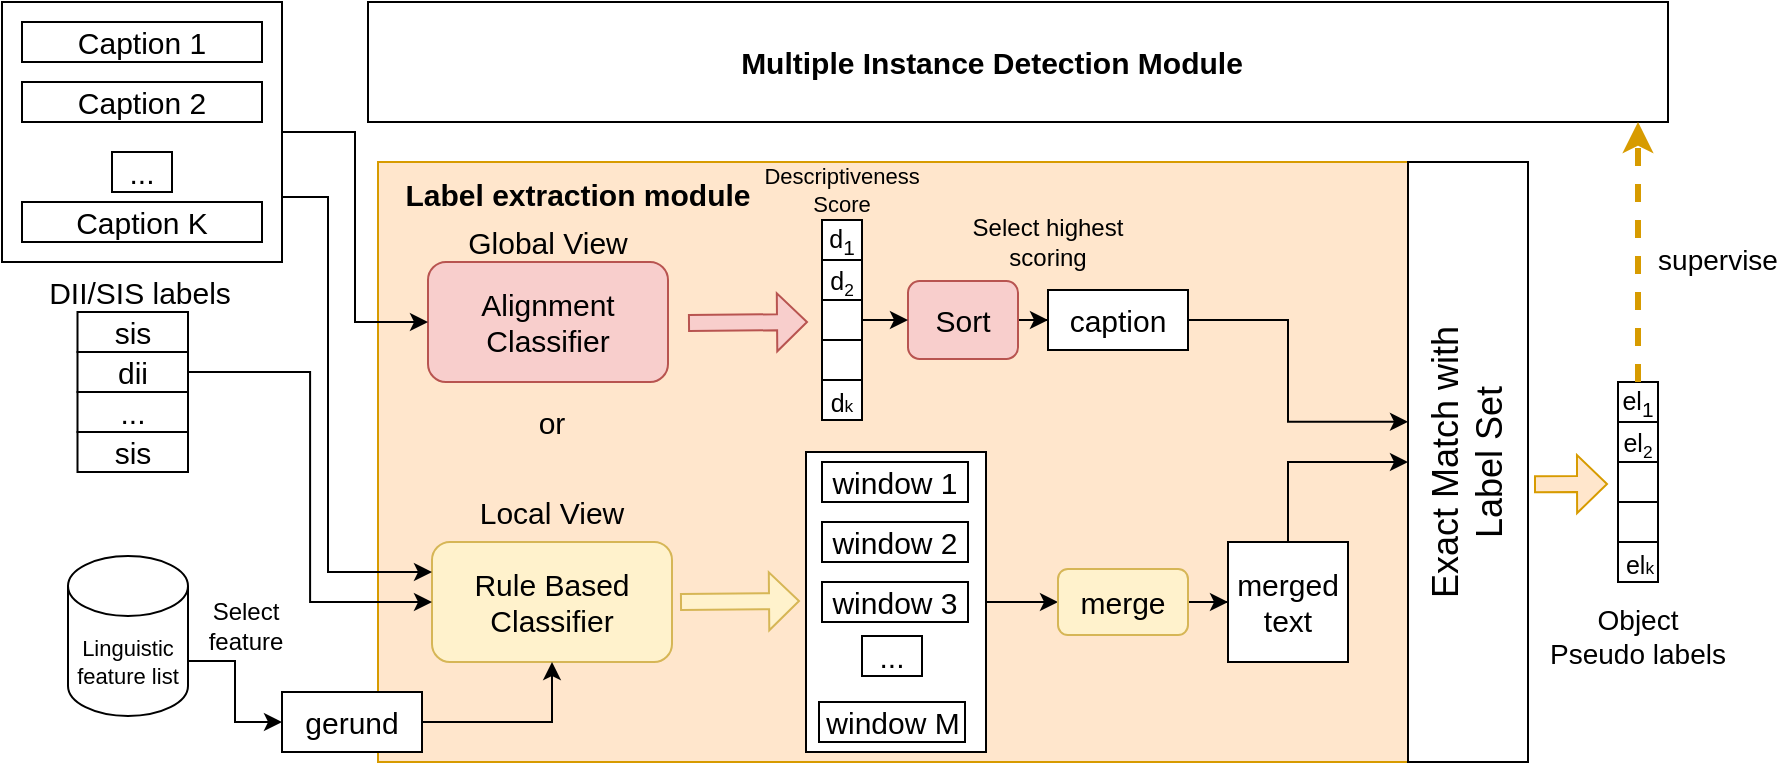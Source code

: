 <mxfile version="16.6.4" type="github">
  <diagram id="gBuU46EulKbW19ak31R_" name="Page-1">
    <mxGraphModel dx="2276" dy="746" grid="1" gridSize="10" guides="1" tooltips="1" connect="1" arrows="1" fold="1" page="1" pageScale="1" pageWidth="850" pageHeight="1100" math="0" shadow="0">
      <root>
        <mxCell id="0" />
        <mxCell id="1" parent="0" />
        <mxCell id="VhBcvQ_YeR1JXrxipqVF-1" value="" style="rounded=0;whiteSpace=wrap;html=1;fillColor=#ffe6cc;strokeColor=#d79b00;" parent="1" vertex="1">
          <mxGeometry x="125" y="410" width="575" height="300" as="geometry" />
        </mxCell>
        <mxCell id="VhBcvQ_YeR1JXrxipqVF-3" value="Label extraction module" style="text;html=1;strokeColor=none;fillColor=none;align=center;verticalAlign=middle;whiteSpace=wrap;rounded=0;fontStyle=1;fontSize=15;" parent="1" vertex="1">
          <mxGeometry x="125" y="411" width="200" height="30" as="geometry" />
        </mxCell>
        <mxCell id="VhBcvQ_YeR1JXrxipqVF-13" value="Rule Based Classifier" style="rounded=1;whiteSpace=wrap;html=1;fontSize=15;fillColor=#fff2cc;strokeColor=#d6b656;" parent="1" vertex="1">
          <mxGeometry x="152" y="600" width="120" height="60" as="geometry" />
        </mxCell>
        <mxCell id="VhBcvQ_YeR1JXrxipqVF-14" value="Alignment Classifier" style="rounded=1;whiteSpace=wrap;html=1;fontSize=15;fillColor=#f8cecc;strokeColor=#b85450;" parent="1" vertex="1">
          <mxGeometry x="150" y="460" width="120" height="60" as="geometry" />
        </mxCell>
        <mxCell id="VhBcvQ_YeR1JXrxipqVF-21" value="" style="group" parent="1" vertex="1" connectable="0">
          <mxGeometry x="347" y="439" width="20" height="100" as="geometry" />
        </mxCell>
        <mxCell id="VhBcvQ_YeR1JXrxipqVF-16" value="" style="rounded=0;whiteSpace=wrap;html=1;fontSize=15;" parent="VhBcvQ_YeR1JXrxipqVF-21" vertex="1">
          <mxGeometry width="20" height="20" as="geometry" />
        </mxCell>
        <mxCell id="VhBcvQ_YeR1JXrxipqVF-17" value="" style="rounded=0;whiteSpace=wrap;html=1;fontSize=15;" parent="VhBcvQ_YeR1JXrxipqVF-21" vertex="1">
          <mxGeometry y="20" width="20" height="20" as="geometry" />
        </mxCell>
        <mxCell id="VhBcvQ_YeR1JXrxipqVF-18" value="" style="rounded=0;whiteSpace=wrap;html=1;fontSize=15;" parent="VhBcvQ_YeR1JXrxipqVF-21" vertex="1">
          <mxGeometry y="40" width="20" height="20" as="geometry" />
        </mxCell>
        <mxCell id="VhBcvQ_YeR1JXrxipqVF-19" value="" style="rounded=0;whiteSpace=wrap;html=1;fontSize=15;" parent="VhBcvQ_YeR1JXrxipqVF-21" vertex="1">
          <mxGeometry y="60" width="20" height="20" as="geometry" />
        </mxCell>
        <mxCell id="VhBcvQ_YeR1JXrxipqVF-20" value="" style="rounded=0;whiteSpace=wrap;html=1;fontSize=15;" parent="VhBcvQ_YeR1JXrxipqVF-21" vertex="1">
          <mxGeometry y="80" width="20" height="20" as="geometry" />
        </mxCell>
        <mxCell id="VhBcvQ_YeR1JXrxipqVF-24" value="&lt;span style=&quot;font-size: 12.5px&quot;&gt;d&lt;sub&gt;1&lt;/sub&gt;&lt;/span&gt;" style="text;html=1;strokeColor=none;fillColor=none;align=center;verticalAlign=middle;whiteSpace=wrap;rounded=0;fontSize=15;" parent="VhBcvQ_YeR1JXrxipqVF-21" vertex="1">
          <mxGeometry width="20" height="20" as="geometry" />
        </mxCell>
        <mxCell id="VhBcvQ_YeR1JXrxipqVF-32" value="&lt;span style=&quot;font-size: 12.5px&quot;&gt;d&lt;/span&gt;&lt;span style=&quot;font-size: 10.417px&quot;&gt;&lt;sub&gt;2&lt;/sub&gt;&lt;/span&gt;" style="text;html=1;strokeColor=none;fillColor=none;align=center;verticalAlign=middle;whiteSpace=wrap;rounded=0;fontSize=15;" parent="VhBcvQ_YeR1JXrxipqVF-21" vertex="1">
          <mxGeometry y="20" width="20" height="20" as="geometry" />
        </mxCell>
        <mxCell id="VhBcvQ_YeR1JXrxipqVF-33" value="&lt;span style=&quot;font-size: 12.5px&quot;&gt;d&lt;/span&gt;&lt;span style=&quot;font-size: 8.681px&quot;&gt;k&lt;/span&gt;" style="text;html=1;strokeColor=none;fillColor=none;align=center;verticalAlign=middle;whiteSpace=wrap;rounded=0;fontSize=15;" parent="VhBcvQ_YeR1JXrxipqVF-21" vertex="1">
          <mxGeometry y="80" width="20" height="20" as="geometry" />
        </mxCell>
        <mxCell id="VhBcvQ_YeR1JXrxipqVF-34" value="" style="shape=flexArrow;endArrow=classic;html=1;rounded=0;fontSize=15;width=8;endSize=4.66;fillColor=#f8cecc;strokeColor=#b85450;" parent="1" edge="1">
          <mxGeometry width="50" height="50" relative="1" as="geometry">
            <mxPoint x="280" y="490.5" as="sourcePoint" />
            <mxPoint x="340" y="490" as="targetPoint" />
          </mxGeometry>
        </mxCell>
        <mxCell id="VhBcvQ_YeR1JXrxipqVF-66" value="" style="edgeStyle=orthogonalEdgeStyle;rounded=0;orthogonalLoop=1;jettySize=auto;html=1;fontSize=15;entryX=0;entryY=0.5;entryDx=0;entryDy=0;" parent="1" source="VhBcvQ_YeR1JXrxipqVF-35" target="VhBcvQ_YeR1JXrxipqVF-69" edge="1">
          <mxGeometry relative="1" as="geometry">
            <mxPoint x="470" y="489" as="targetPoint" />
          </mxGeometry>
        </mxCell>
        <mxCell id="VhBcvQ_YeR1JXrxipqVF-35" value="Sort" style="rounded=1;whiteSpace=wrap;html=1;fontSize=15;fillColor=#f8cecc;strokeColor=#b85450;" parent="1" vertex="1">
          <mxGeometry x="390" y="469.5" width="55" height="39" as="geometry" />
        </mxCell>
        <mxCell id="VhBcvQ_YeR1JXrxipqVF-41" value="" style="shape=flexArrow;endArrow=classic;html=1;rounded=0;fontSize=15;width=8;endSize=4.66;fillColor=#fff2cc;strokeColor=#d6b656;" parent="1" edge="1">
          <mxGeometry width="50" height="50" relative="1" as="geometry">
            <mxPoint x="276" y="630" as="sourcePoint" />
            <mxPoint x="336" y="629.5" as="targetPoint" />
          </mxGeometry>
        </mxCell>
        <mxCell id="CodhEWALja1hgPWY9dtD-12" style="edgeStyle=orthogonalEdgeStyle;rounded=0;orthogonalLoop=1;jettySize=auto;html=1;exitX=1;exitY=0.5;exitDx=0;exitDy=0;fontSize=11;" edge="1" parent="1" source="VhBcvQ_YeR1JXrxipqVF-48" target="VhBcvQ_YeR1JXrxipqVF-13">
          <mxGeometry relative="1" as="geometry" />
        </mxCell>
        <mxCell id="VhBcvQ_YeR1JXrxipqVF-48" value="gerund" style="rounded=0;whiteSpace=wrap;html=1;fontSize=15;" parent="1" vertex="1">
          <mxGeometry x="77" y="675" width="70" height="30" as="geometry" />
        </mxCell>
        <mxCell id="VhBcvQ_YeR1JXrxipqVF-61" style="edgeStyle=orthogonalEdgeStyle;rounded=0;orthogonalLoop=1;jettySize=auto;html=1;entryX=0;entryY=0.5;entryDx=0;entryDy=0;fontSize=15;" parent="1" source="VhBcvQ_YeR1JXrxipqVF-55" target="VhBcvQ_YeR1JXrxipqVF-13" edge="1">
          <mxGeometry relative="1" as="geometry" />
        </mxCell>
        <mxCell id="VhBcvQ_YeR1JXrxipqVF-62" value="or" style="text;html=1;strokeColor=none;fillColor=none;align=center;verticalAlign=middle;whiteSpace=wrap;rounded=0;fontSize=15;" parent="1" vertex="1">
          <mxGeometry x="182" y="525" width="60" height="30" as="geometry" />
        </mxCell>
        <mxCell id="VhBcvQ_YeR1JXrxipqVF-68" style="edgeStyle=orthogonalEdgeStyle;rounded=0;orthogonalLoop=1;jettySize=auto;html=1;exitX=1;exitY=0.5;exitDx=0;exitDy=0;entryX=0;entryY=0.5;entryDx=0;entryDy=0;fontSize=15;" parent="1" source="VhBcvQ_YeR1JXrxipqVF-18" target="VhBcvQ_YeR1JXrxipqVF-35" edge="1">
          <mxGeometry relative="1" as="geometry" />
        </mxCell>
        <mxCell id="VhBcvQ_YeR1JXrxipqVF-111" style="edgeStyle=orthogonalEdgeStyle;rounded=0;orthogonalLoop=1;jettySize=auto;html=1;exitX=1;exitY=0.5;exitDx=0;exitDy=0;entryX=0;entryY=0.433;entryDx=0;entryDy=0;entryPerimeter=0;fontSize=18;" parent="1" source="VhBcvQ_YeR1JXrxipqVF-69" target="VhBcvQ_YeR1JXrxipqVF-104" edge="1">
          <mxGeometry relative="1" as="geometry">
            <Array as="points">
              <mxPoint x="580" y="489" />
              <mxPoint x="580" y="540" />
            </Array>
          </mxGeometry>
        </mxCell>
        <mxCell id="VhBcvQ_YeR1JXrxipqVF-69" value="caption" style="rounded=0;whiteSpace=wrap;html=1;fontSize=15;" parent="1" vertex="1">
          <mxGeometry x="460" y="474" width="70" height="30" as="geometry" />
        </mxCell>
        <mxCell id="VhBcvQ_YeR1JXrxipqVF-71" value="Global View" style="text;html=1;strokeColor=none;fillColor=none;align=center;verticalAlign=middle;whiteSpace=wrap;rounded=0;fontSize=15;rotation=0;" parent="1" vertex="1">
          <mxGeometry x="165" y="435" width="90" height="30" as="geometry" />
        </mxCell>
        <mxCell id="VhBcvQ_YeR1JXrxipqVF-72" value="Local View" style="text;html=1;strokeColor=none;fillColor=none;align=center;verticalAlign=middle;whiteSpace=wrap;rounded=0;fontSize=15;rotation=0;" parent="1" vertex="1">
          <mxGeometry x="167" y="570" width="90" height="30" as="geometry" />
        </mxCell>
        <mxCell id="VhBcvQ_YeR1JXrxipqVF-81" value="Select feature" style="text;html=1;strokeColor=none;fillColor=none;align=center;verticalAlign=middle;whiteSpace=wrap;rounded=0;fontSize=12;" parent="1" vertex="1">
          <mxGeometry x="30" y="627" width="58" height="30" as="geometry" />
        </mxCell>
        <mxCell id="VhBcvQ_YeR1JXrxipqVF-99" value="" style="edgeStyle=orthogonalEdgeStyle;rounded=0;orthogonalLoop=1;jettySize=auto;html=1;fontSize=15;" parent="1" source="VhBcvQ_YeR1JXrxipqVF-97" target="VhBcvQ_YeR1JXrxipqVF-94" edge="1">
          <mxGeometry relative="1" as="geometry" />
        </mxCell>
        <mxCell id="VhBcvQ_YeR1JXrxipqVF-97" value="" style="rounded=0;whiteSpace=wrap;html=1;fontSize=15;" parent="1" vertex="1">
          <mxGeometry x="339" y="555" width="90" height="150" as="geometry" />
        </mxCell>
        <mxCell id="VhBcvQ_YeR1JXrxipqVF-90" style="edgeStyle=orthogonalEdgeStyle;rounded=0;orthogonalLoop=1;jettySize=auto;html=1;exitX=1;exitY=0.5;exitDx=0;exitDy=0;fontSize=11;" parent="1" source="VhBcvQ_YeR1JXrxipqVF-89" target="VhBcvQ_YeR1JXrxipqVF-14" edge="1">
          <mxGeometry relative="1" as="geometry" />
        </mxCell>
        <mxCell id="VhBcvQ_YeR1JXrxipqVF-91" style="edgeStyle=orthogonalEdgeStyle;rounded=0;orthogonalLoop=1;jettySize=auto;html=1;exitX=1;exitY=0.75;exitDx=0;exitDy=0;entryX=0;entryY=0.25;entryDx=0;entryDy=0;fontSize=11;" parent="1" source="VhBcvQ_YeR1JXrxipqVF-89" target="VhBcvQ_YeR1JXrxipqVF-13" edge="1">
          <mxGeometry relative="1" as="geometry">
            <Array as="points">
              <mxPoint x="100" y="428" />
              <mxPoint x="100" y="615" />
            </Array>
          </mxGeometry>
        </mxCell>
        <mxCell id="VhBcvQ_YeR1JXrxipqVF-93" value="Select highest scoring" style="text;html=1;strokeColor=none;fillColor=none;align=center;verticalAlign=middle;whiteSpace=wrap;rounded=0;fontSize=12;" parent="1" vertex="1">
          <mxGeometry x="420" y="435" width="80" height="30" as="geometry" />
        </mxCell>
        <mxCell id="VhBcvQ_YeR1JXrxipqVF-102" value="" style="edgeStyle=orthogonalEdgeStyle;rounded=0;orthogonalLoop=1;jettySize=auto;html=1;fontSize=15;" parent="1" source="VhBcvQ_YeR1JXrxipqVF-94" target="VhBcvQ_YeR1JXrxipqVF-101" edge="1">
          <mxGeometry relative="1" as="geometry" />
        </mxCell>
        <mxCell id="VhBcvQ_YeR1JXrxipqVF-94" value="merge" style="rounded=1;whiteSpace=wrap;html=1;fontSize=15;fillColor=#fff2cc;strokeColor=#d6b656;" parent="1" vertex="1">
          <mxGeometry x="465" y="613.5" width="65" height="33" as="geometry" />
        </mxCell>
        <mxCell id="VhBcvQ_YeR1JXrxipqVF-42" value="window 1" style="rounded=0;whiteSpace=wrap;html=1;fontSize=15;" parent="1" vertex="1">
          <mxGeometry x="347" y="560" width="73" height="20" as="geometry" />
        </mxCell>
        <mxCell id="VhBcvQ_YeR1JXrxipqVF-43" value="window 2" style="rounded=0;whiteSpace=wrap;html=1;fontSize=15;" parent="1" vertex="1">
          <mxGeometry x="347" y="590" width="73" height="20" as="geometry" />
        </mxCell>
        <mxCell id="VhBcvQ_YeR1JXrxipqVF-44" value="window 3" style="rounded=0;whiteSpace=wrap;html=1;fontSize=15;" parent="1" vertex="1">
          <mxGeometry x="347" y="620" width="73" height="20" as="geometry" />
        </mxCell>
        <mxCell id="VhBcvQ_YeR1JXrxipqVF-46" value="..." style="rounded=0;whiteSpace=wrap;html=1;fontSize=15;verticalAlign=middle;spacing=0;" parent="1" vertex="1">
          <mxGeometry x="367" y="647" width="30" height="20" as="geometry" />
        </mxCell>
        <mxCell id="VhBcvQ_YeR1JXrxipqVF-45" value="window M" style="rounded=0;whiteSpace=wrap;html=1;fontSize=15;" parent="1" vertex="1">
          <mxGeometry x="345.5" y="680" width="73" height="20" as="geometry" />
        </mxCell>
        <mxCell id="VhBcvQ_YeR1JXrxipqVF-110" style="edgeStyle=orthogonalEdgeStyle;rounded=0;orthogonalLoop=1;jettySize=auto;html=1;exitX=0.5;exitY=0;exitDx=0;exitDy=0;entryX=0;entryY=0.5;entryDx=0;entryDy=0;fontSize=18;" parent="1" source="VhBcvQ_YeR1JXrxipqVF-101" target="VhBcvQ_YeR1JXrxipqVF-104" edge="1">
          <mxGeometry relative="1" as="geometry" />
        </mxCell>
        <mxCell id="VhBcvQ_YeR1JXrxipqVF-101" value="merged text" style="rounded=0;whiteSpace=wrap;html=1;fontSize=15;" parent="1" vertex="1">
          <mxGeometry x="550" y="600" width="60" height="60" as="geometry" />
        </mxCell>
        <mxCell id="VhBcvQ_YeR1JXrxipqVF-104" value="" style="rounded=0;whiteSpace=wrap;html=1;fontSize=15;" parent="1" vertex="1">
          <mxGeometry x="640" y="410" width="60" height="300" as="geometry" />
        </mxCell>
        <mxCell id="VhBcvQ_YeR1JXrxipqVF-105" value="Exact Match with Label Set" style="text;html=1;strokeColor=none;fillColor=none;align=center;verticalAlign=middle;whiteSpace=wrap;rounded=0;fontSize=18;rotation=-90;" parent="1" vertex="1">
          <mxGeometry x="590" y="545" width="160" height="30" as="geometry" />
        </mxCell>
        <mxCell id="VhBcvQ_YeR1JXrxipqVF-113" value="" style="group" parent="1" vertex="1" connectable="0">
          <mxGeometry x="745" y="520" width="20" height="100" as="geometry" />
        </mxCell>
        <mxCell id="VhBcvQ_YeR1JXrxipqVF-114" value="" style="rounded=0;whiteSpace=wrap;html=1;fontSize=15;" parent="VhBcvQ_YeR1JXrxipqVF-113" vertex="1">
          <mxGeometry width="20" height="20" as="geometry" />
        </mxCell>
        <mxCell id="VhBcvQ_YeR1JXrxipqVF-115" value="" style="rounded=0;whiteSpace=wrap;html=1;fontSize=15;" parent="VhBcvQ_YeR1JXrxipqVF-113" vertex="1">
          <mxGeometry y="20" width="20" height="20" as="geometry" />
        </mxCell>
        <mxCell id="VhBcvQ_YeR1JXrxipqVF-116" value="" style="rounded=0;whiteSpace=wrap;html=1;fontSize=15;" parent="VhBcvQ_YeR1JXrxipqVF-113" vertex="1">
          <mxGeometry y="40" width="20" height="20" as="geometry" />
        </mxCell>
        <mxCell id="VhBcvQ_YeR1JXrxipqVF-117" value="" style="rounded=0;whiteSpace=wrap;html=1;fontSize=15;" parent="VhBcvQ_YeR1JXrxipqVF-113" vertex="1">
          <mxGeometry y="60" width="20" height="20" as="geometry" />
        </mxCell>
        <mxCell id="VhBcvQ_YeR1JXrxipqVF-118" value="" style="rounded=0;whiteSpace=wrap;html=1;fontSize=15;" parent="VhBcvQ_YeR1JXrxipqVF-113" vertex="1">
          <mxGeometry y="80" width="20" height="20" as="geometry" />
        </mxCell>
        <mxCell id="VhBcvQ_YeR1JXrxipqVF-119" value="&lt;span style=&quot;font-size: 12.5px&quot;&gt;el&lt;sub&gt;1&lt;/sub&gt;&lt;/span&gt;" style="text;html=1;strokeColor=none;fillColor=none;align=center;verticalAlign=middle;whiteSpace=wrap;rounded=0;fontSize=15;" parent="VhBcvQ_YeR1JXrxipqVF-113" vertex="1">
          <mxGeometry width="20" height="20" as="geometry" />
        </mxCell>
        <mxCell id="VhBcvQ_YeR1JXrxipqVF-120" value="&lt;span style=&quot;font-size: 12.5px&quot;&gt;el&lt;/span&gt;&lt;span style=&quot;font-size: 10.417px&quot;&gt;&lt;sub&gt;2&lt;/sub&gt;&lt;/span&gt;" style="text;html=1;strokeColor=none;fillColor=none;align=center;verticalAlign=middle;whiteSpace=wrap;rounded=0;fontSize=15;" parent="VhBcvQ_YeR1JXrxipqVF-113" vertex="1">
          <mxGeometry y="20" width="20" height="20" as="geometry" />
        </mxCell>
        <mxCell id="VhBcvQ_YeR1JXrxipqVF-121" value="&lt;span style=&quot;font-size: 12.5px&quot;&gt;el&lt;/span&gt;&lt;span style=&quot;font-size: 8.681px&quot;&gt;k&lt;/span&gt;" style="text;html=1;strokeColor=none;fillColor=none;align=center;verticalAlign=middle;whiteSpace=wrap;rounded=0;fontSize=15;" parent="VhBcvQ_YeR1JXrxipqVF-113" vertex="1">
          <mxGeometry x="1" y="80" width="20" height="20" as="geometry" />
        </mxCell>
        <mxCell id="VhBcvQ_YeR1JXrxipqVF-125" value="" style="shape=flexArrow;endArrow=classic;html=1;rounded=0;fontSize=15;width=8;endSize=4.66;fillColor=#ffe6cc;strokeColor=#d79b00;exitX=1.05;exitY=0.537;exitDx=0;exitDy=0;exitPerimeter=0;" parent="1" source="VhBcvQ_YeR1JXrxipqVF-104" edge="1">
          <mxGeometry width="50" height="50" relative="1" as="geometry">
            <mxPoint x="710" y="570" as="sourcePoint" />
            <mxPoint x="740" y="571" as="targetPoint" />
          </mxGeometry>
        </mxCell>
        <mxCell id="VhBcvQ_YeR1JXrxipqVF-126" value="Object Pseudo labels" style="text;html=1;strokeColor=none;fillColor=none;align=center;verticalAlign=middle;whiteSpace=wrap;rounded=0;fontSize=14;" parent="1" vertex="1">
          <mxGeometry x="710" y="627" width="90" height="40" as="geometry" />
        </mxCell>
        <mxCell id="VhBcvQ_YeR1JXrxipqVF-127" value="" style="rounded=0;whiteSpace=wrap;html=1;fontSize=14;" parent="1" vertex="1">
          <mxGeometry x="120" y="330" width="650" height="60" as="geometry" />
        </mxCell>
        <mxCell id="VhBcvQ_YeR1JXrxipqVF-129" value="" style="edgeStyle=orthogonalEdgeStyle;rounded=0;orthogonalLoop=1;jettySize=auto;html=1;fontSize=14;dashed=1;strokeWidth=3;fillColor=#ffe6cc;strokeColor=#d79b00;" parent="1" source="VhBcvQ_YeR1JXrxipqVF-119" edge="1">
          <mxGeometry relative="1" as="geometry">
            <mxPoint x="755" y="390" as="targetPoint" />
          </mxGeometry>
        </mxCell>
        <mxCell id="VhBcvQ_YeR1JXrxipqVF-130" value="supervise" style="text;html=1;strokeColor=none;fillColor=none;align=center;verticalAlign=middle;whiteSpace=wrap;rounded=0;fontSize=14;" parent="1" vertex="1">
          <mxGeometry x="765" y="444" width="60" height="30" as="geometry" />
        </mxCell>
        <mxCell id="VhBcvQ_YeR1JXrxipqVF-131" value="Multiple Instance Detection Module" style="text;html=1;strokeColor=none;fillColor=none;align=center;verticalAlign=middle;whiteSpace=wrap;rounded=0;fontStyle=1;fontSize=15;" parent="1" vertex="1">
          <mxGeometry x="292" y="345" width="280" height="30" as="geometry" />
        </mxCell>
        <mxCell id="CodhEWALja1hgPWY9dtD-1" value="" style="group" vertex="1" connectable="0" parent="1">
          <mxGeometry x="-63" y="330" width="140" height="130" as="geometry" />
        </mxCell>
        <mxCell id="VhBcvQ_YeR1JXrxipqVF-89" value="" style="rounded=0;whiteSpace=wrap;html=1;fontSize=11;" parent="CodhEWALja1hgPWY9dtD-1" vertex="1">
          <mxGeometry width="140" height="130" as="geometry" />
        </mxCell>
        <mxCell id="VhBcvQ_YeR1JXrxipqVF-8" value="Caption 1" style="rounded=0;whiteSpace=wrap;html=1;fontSize=15;" parent="CodhEWALja1hgPWY9dtD-1" vertex="1">
          <mxGeometry x="10" y="10" width="120" height="20" as="geometry" />
        </mxCell>
        <mxCell id="VhBcvQ_YeR1JXrxipqVF-9" value="Caption 2" style="rounded=0;whiteSpace=wrap;html=1;fontSize=15;" parent="CodhEWALja1hgPWY9dtD-1" vertex="1">
          <mxGeometry x="10" y="40" width="120" height="20" as="geometry" />
        </mxCell>
        <mxCell id="VhBcvQ_YeR1JXrxipqVF-10" value="Caption K" style="rounded=0;whiteSpace=wrap;html=1;fontSize=15;" parent="CodhEWALja1hgPWY9dtD-1" vertex="1">
          <mxGeometry x="10" y="100" width="120" height="20" as="geometry" />
        </mxCell>
        <mxCell id="VhBcvQ_YeR1JXrxipqVF-12" value="..." style="rounded=0;whiteSpace=wrap;html=1;fontSize=15;verticalAlign=middle;spacing=0;" parent="CodhEWALja1hgPWY9dtD-1" vertex="1">
          <mxGeometry x="55" y="75" width="30" height="20" as="geometry" />
        </mxCell>
        <mxCell id="CodhEWALja1hgPWY9dtD-2" value="" style="group" vertex="1" connectable="0" parent="1">
          <mxGeometry x="-53.0" y="460" width="117.62" height="105" as="geometry" />
        </mxCell>
        <mxCell id="VhBcvQ_YeR1JXrxipqVF-59" value="DII/SIS labels" style="text;html=1;strokeColor=none;fillColor=none;align=center;verticalAlign=middle;whiteSpace=wrap;rounded=0;fontSize=15;" parent="CodhEWALja1hgPWY9dtD-2" vertex="1">
          <mxGeometry width="117.62" height="30" as="geometry" />
        </mxCell>
        <mxCell id="CodhEWALja1hgPWY9dtD-4" value="" style="group" vertex="1" connectable="0" parent="CodhEWALja1hgPWY9dtD-2">
          <mxGeometry x="27.75" y="25" width="55.25" height="80" as="geometry" />
        </mxCell>
        <mxCell id="VhBcvQ_YeR1JXrxipqVF-54" value="sis" style="rounded=0;whiteSpace=wrap;html=1;fontSize=15;" parent="CodhEWALja1hgPWY9dtD-4" vertex="1">
          <mxGeometry width="55.25" height="20" as="geometry" />
        </mxCell>
        <mxCell id="VhBcvQ_YeR1JXrxipqVF-55" value="dii" style="rounded=0;whiteSpace=wrap;html=1;fontSize=15;" parent="CodhEWALja1hgPWY9dtD-4" vertex="1">
          <mxGeometry y="20" width="55.25" height="20" as="geometry" />
        </mxCell>
        <mxCell id="VhBcvQ_YeR1JXrxipqVF-56" value="..." style="rounded=0;whiteSpace=wrap;html=1;fontSize=15;" parent="CodhEWALja1hgPWY9dtD-4" vertex="1">
          <mxGeometry y="40" width="55.25" height="20" as="geometry" />
        </mxCell>
        <mxCell id="VhBcvQ_YeR1JXrxipqVF-57" value="sis" style="rounded=0;whiteSpace=wrap;html=1;fontSize=15;" parent="CodhEWALja1hgPWY9dtD-4" vertex="1">
          <mxGeometry y="60" width="55.25" height="20" as="geometry" />
        </mxCell>
        <mxCell id="CodhEWALja1hgPWY9dtD-9" style="edgeStyle=orthogonalEdgeStyle;rounded=0;orthogonalLoop=1;jettySize=auto;html=1;exitX=1;exitY=0;exitDx=0;exitDy=52.5;exitPerimeter=0;entryX=0;entryY=0.5;entryDx=0;entryDy=0;fontSize=11;" edge="1" parent="1" source="CodhEWALja1hgPWY9dtD-8" target="VhBcvQ_YeR1JXrxipqVF-48">
          <mxGeometry relative="1" as="geometry" />
        </mxCell>
        <mxCell id="CodhEWALja1hgPWY9dtD-8" value="Linguistic feature list" style="shape=cylinder3;whiteSpace=wrap;html=1;boundedLbl=1;backgroundOutline=1;size=15;fontSize=11;" vertex="1" parent="1">
          <mxGeometry x="-30" y="607" width="60" height="80" as="geometry" />
        </mxCell>
        <mxCell id="CodhEWALja1hgPWY9dtD-13" value="Descriptiveness Score" style="text;html=1;strokeColor=none;fillColor=none;align=center;verticalAlign=middle;whiteSpace=wrap;rounded=0;fontSize=11;" vertex="1" parent="1">
          <mxGeometry x="332" y="409" width="50" height="30" as="geometry" />
        </mxCell>
      </root>
    </mxGraphModel>
  </diagram>
</mxfile>
